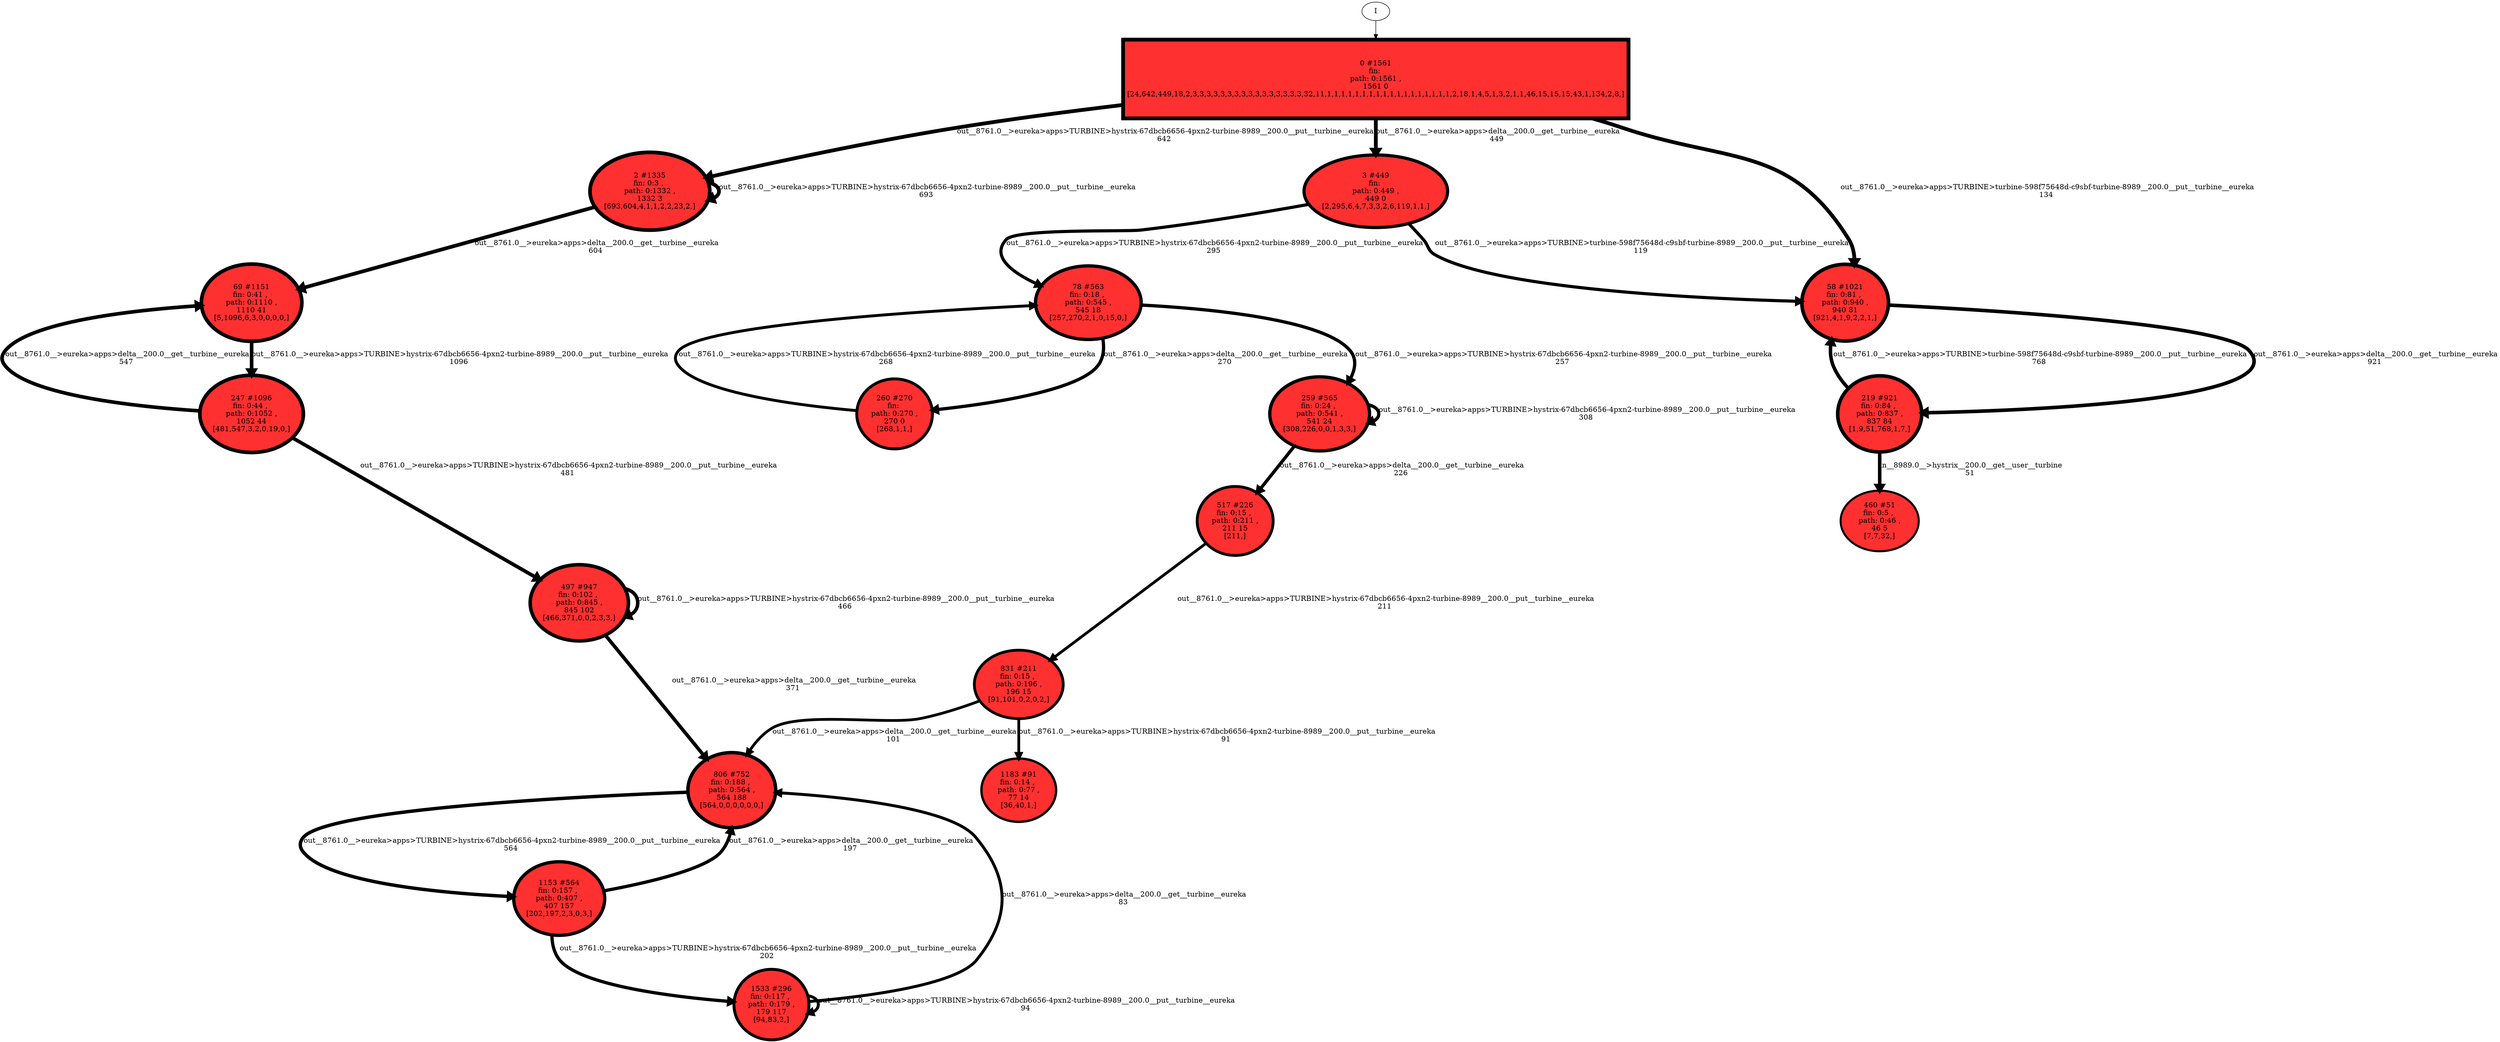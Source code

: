 // produced with flexfringe // 
digraph DFA {
	0 [label="root" shape=box];
		I -> 0;
	0 [ label="0 #1561
fin: 
 path: 0:1561 , 
1561 0
[24,642,449,18,2,3,3,3,3,3,3,3,3,3,3,3,3,3,3,3,3,32,11,1,1,1,1,1,1,1,1,1,1,1,1,1,1,1,1,1,1,2,18,1,4,5,1,3,2,1,1,46,15,15,15,43,1,134,2,8,]" , style=filled, fillcolor="firebrick1", width=2.12271, height=2.12271, penwidth=7.35372];
		0 -> 2 [label="out__8761.0__>eureka>apps>TURBINE>hystrix-67dbcb6656-4pxn2-turbine-8989__200.0__put__turbine__eureka
642 " , penwidth=7.35372 ];
		0 -> 3 [label="out__8761.0__>eureka>apps>delta__200.0__get__turbine__eureka
449 " , penwidth=7.35372 ];
		0 -> 58 [label="out__8761.0__>eureka>apps>TURBINE>turbine-598f75648d-c9sbf-turbine-8989__200.0__put__turbine__eureka
134 " , penwidth=7.35372 ];
	2 [ label="2 #1335
fin: 0:3 , 
 path: 0:1332 , 
1332 3
[693,604,4,1,1,2,2,23,2,]" , style=filled, fillcolor="firebrick1", width=2.10382, height=2.10382, penwidth=7.19744];
		2 -> 2 [label="out__8761.0__>eureka>apps>TURBINE>hystrix-67dbcb6656-4pxn2-turbine-8989__200.0__put__turbine__eureka
693 " , penwidth=7.19744 ];
		2 -> 69 [label="out__8761.0__>eureka>apps>delta__200.0__get__turbine__eureka
604 " , penwidth=7.19744 ];
	3 [ label="3 #449
fin: 
 path: 0:449 , 
449 0
[2,295,6,4,7,3,3,2,6,119,1,1,]" , style=filled, fillcolor="firebrick1", width=1.9614, height=1.9614, penwidth=6.10925];
		3 -> 78 [label="out__8761.0__>eureka>apps>TURBINE>hystrix-67dbcb6656-4pxn2-turbine-8989__200.0__put__turbine__eureka
295 " , penwidth=6.10925 ];
		3 -> 58 [label="out__8761.0__>eureka>apps>TURBINE>turbine-598f75648d-c9sbf-turbine-8989__200.0__put__turbine__eureka
119 " , penwidth=6.10925 ];
	58 [ label="58 #1021
fin: 0:81 , 
 path: 0:940 , 
940 81
[921,4,1,9,2,2,1,]" , style=filled, fillcolor="firebrick1", width=2.07059, height=2.07059, penwidth=6.92952];
		58 -> 219 [label="out__8761.0__>eureka>apps>delta__200.0__get__turbine__eureka
921 " , penwidth=6.92952 ];
	69 [ label="69 #1151
fin: 0:41 , 
 path: 0:1110 , 
1110 41
[5,1096,6,3,0,0,0,0,]" , style=filled, fillcolor="firebrick1", width=2.08558, height=2.08558, penwidth=7.04925];
		69 -> 247 [label="out__8761.0__>eureka>apps>TURBINE>hystrix-67dbcb6656-4pxn2-turbine-8989__200.0__put__turbine__eureka
1096 " , penwidth=7.04925 ];
	78 [ label="78 #563
fin: 0:18 , 
 path: 0:545 , 
545 18
[257,270,2,1,0,15,0,]" , style=filled, fillcolor="firebrick1", width=1.99266, height=1.99266, penwidth=6.33505];
		78 -> 259 [label="out__8761.0__>eureka>apps>TURBINE>hystrix-67dbcb6656-4pxn2-turbine-8989__200.0__put__turbine__eureka
257 " , penwidth=6.33505 ];
		78 -> 260 [label="out__8761.0__>eureka>apps>delta__200.0__get__turbine__eureka
270 " , penwidth=6.33505 ];
	219 [ label="219 #921
fin: 0:84 , 
 path: 0:837 , 
837 84
[1,9,51,768,1,7,]" , style=filled, fillcolor="firebrick1", width=2.05752, height=2.05752, penwidth=6.82655];
		219 -> 460 [label="in__8989.0__>hystrix__200.0__get__user__turbine
51 " , penwidth=6.82655 ];
		219 -> 58 [label="out__8761.0__>eureka>apps>TURBINE>turbine-598f75648d-c9sbf-turbine-8989__200.0__put__turbine__eureka
768 " , penwidth=6.82655 ];
	247 [ label="247 #1096
fin: 0:44 , 
 path: 0:1052 , 
1052 44
[481,547,3,2,0,19,0,]" , style=filled, fillcolor="firebrick1", width=2.07948, height=2.07948, penwidth=7.00033];
		247 -> 497 [label="out__8761.0__>eureka>apps>TURBINE>hystrix-67dbcb6656-4pxn2-turbine-8989__200.0__put__turbine__eureka
481 " , penwidth=7.00033 ];
		247 -> 69 [label="out__8761.0__>eureka>apps>delta__200.0__get__turbine__eureka
547 " , penwidth=7.00033 ];
	259 [ label="259 #565
fin: 0:24 , 
 path: 0:541 , 
541 24
[308,226,0,0,1,3,3,]" , style=filled, fillcolor="firebrick1", width=1.99315, height=1.99315, penwidth=6.33859];
		259 -> 259 [label="out__8761.0__>eureka>apps>TURBINE>hystrix-67dbcb6656-4pxn2-turbine-8989__200.0__put__turbine__eureka
308 " , penwidth=6.33859 ];
		259 -> 517 [label="out__8761.0__>eureka>apps>delta__200.0__get__turbine__eureka
226 " , penwidth=6.33859 ];
	260 [ label="260 #270
fin: 
 path: 0:270 , 
270 0
[268,1,1,]" , style=filled, fillcolor="firebrick1", width=1.88739, height=1.88739, penwidth=5.60212];
		260 -> 78 [label="out__8761.0__>eureka>apps>TURBINE>hystrix-67dbcb6656-4pxn2-turbine-8989__200.0__put__turbine__eureka
268 " , penwidth=5.60212 ];
	460 [ label="460 #51
fin: 0:5 , 
 path: 0:46 , 
46 5
[7,7,32,]" , style=filled, fillcolor="firebrick1", width=1.59964, height=1.59964, penwidth=3.95124];
	497 [ label="497 #947
fin: 0:102 , 
 path: 0:845 , 
845 102
[466,371,0,0,2,3,3,]" , style=filled, fillcolor="firebrick1", width=2.06107, height=2.06107, penwidth=6.85435];
		497 -> 497 [label="out__8761.0__>eureka>apps>TURBINE>hystrix-67dbcb6656-4pxn2-turbine-8989__200.0__put__turbine__eureka
466 " , penwidth=6.85435 ];
		497 -> 806 [label="out__8761.0__>eureka>apps>delta__200.0__get__turbine__eureka
371 " , penwidth=6.85435 ];
	517 [ label="517 #226
fin: 0:15 , 
 path: 0:211 , 
211 15
[211,]" , style=filled, fillcolor="firebrick1", width=1.86019, height=1.86019, penwidth=5.42495];
		517 -> 831 [label="out__8761.0__>eureka>apps>TURBINE>hystrix-67dbcb6656-4pxn2-turbine-8989__200.0__put__turbine__eureka
211 " , penwidth=5.42495 ];
	806 [ label="806 #752
fin: 0:188 , 
 path: 0:564 , 
564 188
[564,0,0,0,0,0,0,]" , style=filled, fillcolor="firebrick1", width=2.03131, height=2.03131, penwidth=6.62407];
		806 -> 1153 [label="out__8761.0__>eureka>apps>TURBINE>hystrix-67dbcb6656-4pxn2-turbine-8989__200.0__put__turbine__eureka
564 " , penwidth=6.62407 ];
	831 [ label="831 #211
fin: 0:15 , 
 path: 0:196 , 
196 15
[91,101,0,2,0,2,]" , style=filled, fillcolor="firebrick1", width=1.84949, height=1.84949, penwidth=5.35659];
		831 -> 1183 [label="out__8761.0__>eureka>apps>TURBINE>hystrix-67dbcb6656-4pxn2-turbine-8989__200.0__put__turbine__eureka
91 " , penwidth=5.35659 ];
		831 -> 806 [label="out__8761.0__>eureka>apps>delta__200.0__get__turbine__eureka
101 " , penwidth=5.35659 ];
	1153 [ label="1153 #564
fin: 0:157 , 
 path: 0:407 , 
407 157
[202,197,2,3,0,3,]" , style=filled, fillcolor="firebrick1", width=1.99291, height=1.99291, penwidth=6.33683];
		1153 -> 1533 [label="out__8761.0__>eureka>apps>TURBINE>hystrix-67dbcb6656-4pxn2-turbine-8989__200.0__put__turbine__eureka
202 " , penwidth=6.33683 ];
		1153 -> 806 [label="out__8761.0__>eureka>apps>delta__200.0__get__turbine__eureka
197 " , penwidth=6.33683 ];
	1183 [ label="1183 #91
fin: 0:14 , 
 path: 0:77 , 
77 14
[36,40,1,]" , style=filled, fillcolor="firebrick1", width=1.7087, height=1.7087, penwidth=4.52179];
	1533 [ label="1533 #296
fin: 0:117 , 
 path: 0:179 , 
179 117
[94,83,2,]" , style=filled, fillcolor="firebrick1", width=1.90117, height=1.90117, penwidth=5.69373];
		1533 -> 1533 [label="out__8761.0__>eureka>apps>TURBINE>hystrix-67dbcb6656-4pxn2-turbine-8989__200.0__put__turbine__eureka
94 " , penwidth=5.69373 ];
		1533 -> 806 [label="out__8761.0__>eureka>apps>delta__200.0__get__turbine__eureka
83 " , penwidth=5.69373 ];
}
